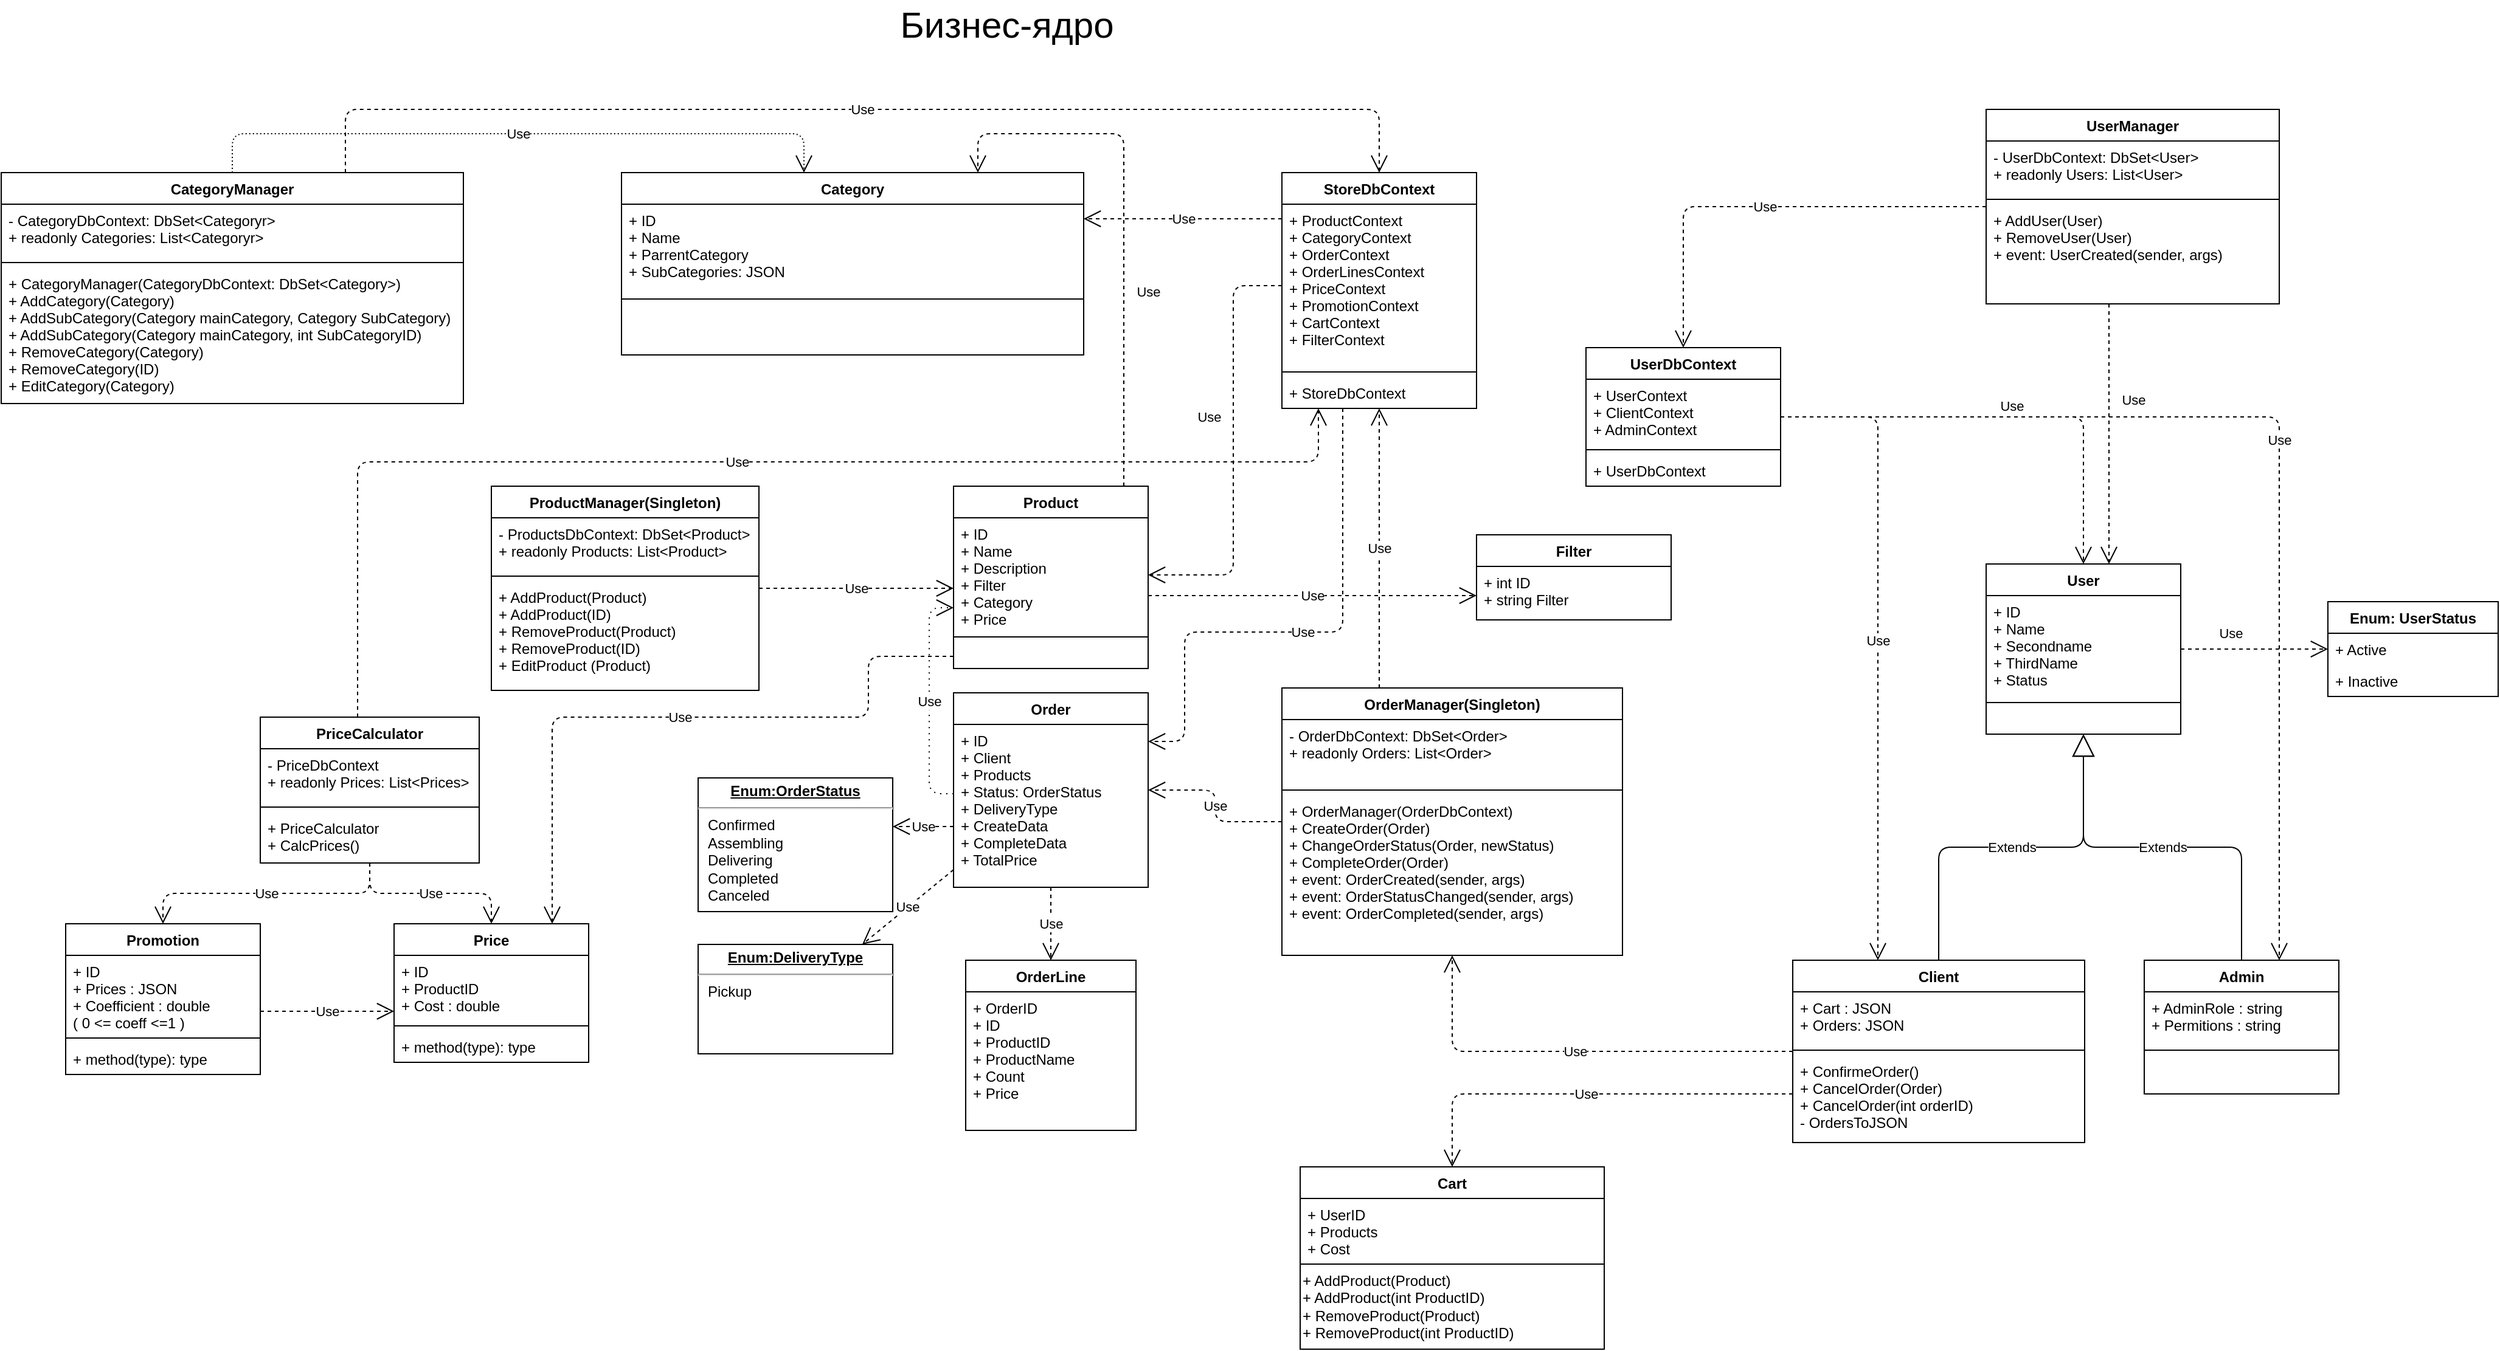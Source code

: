 <mxfile version="14.2.7" type="github">
  <diagram id="ccfgcRXVULgk-GNFtkvl" name="Page-1">
    <mxGraphModel dx="2448" dy="795" grid="1" gridSize="10" guides="1" tooltips="1" connect="1" arrows="1" fold="1" page="1" pageScale="1" pageWidth="827" pageHeight="1169" math="0" shadow="0">
      <root>
        <mxCell id="0" />
        <mxCell id="1" parent="0" />
        <mxCell id="kHuiuL-wWrQqQt3O9cBC-5" value="Enum: UserStatus" style="swimlane;fontStyle=1;childLayout=stackLayout;horizontal=1;startSize=26;fillColor=none;horizontalStack=0;resizeParent=1;resizeParentMax=0;resizeLast=0;collapsible=1;marginBottom=0;" parent="1" vertex="1">
          <mxGeometry x="1500" y="535" width="140" height="78" as="geometry" />
        </mxCell>
        <mxCell id="kHuiuL-wWrQqQt3O9cBC-6" value="+ Active" style="text;strokeColor=none;fillColor=none;align=left;verticalAlign=top;spacingLeft=4;spacingRight=4;overflow=hidden;rotatable=0;points=[[0,0.5],[1,0.5]];portConstraint=eastwest;" parent="kHuiuL-wWrQqQt3O9cBC-5" vertex="1">
          <mxGeometry y="26" width="140" height="26" as="geometry" />
        </mxCell>
        <mxCell id="kHuiuL-wWrQqQt3O9cBC-7" value="+ Inactive" style="text;strokeColor=none;fillColor=none;align=left;verticalAlign=top;spacingLeft=4;spacingRight=4;overflow=hidden;rotatable=0;points=[[0,0.5],[1,0.5]];portConstraint=eastwest;" parent="kHuiuL-wWrQqQt3O9cBC-5" vertex="1">
          <mxGeometry y="52" width="140" height="26" as="geometry" />
        </mxCell>
        <mxCell id="t8-AK38QEtl_F5lhsWh6-1" value="Product" style="swimlane;fontStyle=1;align=center;verticalAlign=top;childLayout=stackLayout;horizontal=1;startSize=26;horizontalStack=0;resizeParent=1;resizeParentMax=0;resizeLast=0;collapsible=1;marginBottom=0;" parent="1" vertex="1">
          <mxGeometry x="370" y="440" width="160" height="150" as="geometry" />
        </mxCell>
        <mxCell id="t8-AK38QEtl_F5lhsWh6-2" value="+ ID&#xa;+ Name&#xa;+ Description&#xa;+ Filter&#xa;+ Category&#xa;+ Price" style="text;strokeColor=none;fillColor=none;align=left;verticalAlign=top;spacingLeft=4;spacingRight=4;overflow=hidden;rotatable=0;points=[[0,0.5],[1,0.5]];portConstraint=eastwest;" parent="t8-AK38QEtl_F5lhsWh6-1" vertex="1">
          <mxGeometry y="26" width="160" height="94" as="geometry" />
        </mxCell>
        <mxCell id="t8-AK38QEtl_F5lhsWh6-3" value="" style="line;strokeWidth=1;fillColor=none;align=left;verticalAlign=middle;spacingTop=-1;spacingLeft=3;spacingRight=3;rotatable=0;labelPosition=right;points=[];portConstraint=eastwest;" parent="t8-AK38QEtl_F5lhsWh6-1" vertex="1">
          <mxGeometry y="120" width="160" height="8" as="geometry" />
        </mxCell>
        <mxCell id="t8-AK38QEtl_F5lhsWh6-4" value=" " style="text;strokeColor=none;fillColor=none;align=left;verticalAlign=top;spacingLeft=4;spacingRight=4;overflow=hidden;rotatable=0;points=[[0,0.5],[1,0.5]];portConstraint=eastwest;" parent="t8-AK38QEtl_F5lhsWh6-1" vertex="1">
          <mxGeometry y="128" width="160" height="22" as="geometry" />
        </mxCell>
        <mxCell id="xCEp696OU6FZXGWBjgtu-13" value="Category" style="swimlane;fontStyle=1;align=center;verticalAlign=top;childLayout=stackLayout;horizontal=1;startSize=26;horizontalStack=0;resizeParent=1;resizeParentMax=0;resizeLast=0;collapsible=1;marginBottom=0;" parent="1" vertex="1">
          <mxGeometry x="97" y="182" width="380" height="150" as="geometry" />
        </mxCell>
        <mxCell id="xCEp696OU6FZXGWBjgtu-14" value="+ ID&#xa;+ Name&#xa;+ ParrentCategory&#xa;+ SubCategories: JSON" style="text;strokeColor=none;fillColor=none;align=left;verticalAlign=top;spacingLeft=4;spacingRight=4;overflow=hidden;rotatable=0;points=[[0,0.5],[1,0.5]];portConstraint=eastwest;" parent="xCEp696OU6FZXGWBjgtu-13" vertex="1">
          <mxGeometry y="26" width="380" height="74" as="geometry" />
        </mxCell>
        <mxCell id="xCEp696OU6FZXGWBjgtu-15" value="" style="line;strokeWidth=1;fillColor=none;align=left;verticalAlign=middle;spacingTop=-1;spacingLeft=3;spacingRight=3;rotatable=0;labelPosition=right;points=[];portConstraint=eastwest;" parent="xCEp696OU6FZXGWBjgtu-13" vertex="1">
          <mxGeometry y="100" width="380" height="8" as="geometry" />
        </mxCell>
        <mxCell id="xCEp696OU6FZXGWBjgtu-16" value=" " style="text;strokeColor=none;fillColor=none;align=left;verticalAlign=top;spacingLeft=4;spacingRight=4;overflow=hidden;rotatable=0;points=[[0,0.5],[1,0.5]];portConstraint=eastwest;" parent="xCEp696OU6FZXGWBjgtu-13" vertex="1">
          <mxGeometry y="108" width="380" height="42" as="geometry" />
        </mxCell>
        <mxCell id="Ko4EwIO6dEaTH60689tN-1" value="StoreDbContext" style="swimlane;fontStyle=1;align=center;verticalAlign=top;childLayout=stackLayout;horizontal=1;startSize=26;horizontalStack=0;resizeParent=1;resizeParentMax=0;resizeLast=0;collapsible=1;marginBottom=0;" parent="1" vertex="1">
          <mxGeometry x="640" y="182" width="160" height="194" as="geometry" />
        </mxCell>
        <mxCell id="Ko4EwIO6dEaTH60689tN-2" value="+ ProductContext&#xa;+ CategoryContext&#xa;+ OrderContext&#xa;+ OrderLinesContext&#xa;+ PriceContext&#xa;+ PromotionContext&#xa;+ CartContext&#xa;+ FilterContext" style="text;strokeColor=none;fillColor=none;align=left;verticalAlign=top;spacingLeft=4;spacingRight=4;overflow=hidden;rotatable=0;points=[[0,0.5],[1,0.5]];portConstraint=eastwest;" parent="Ko4EwIO6dEaTH60689tN-1" vertex="1">
          <mxGeometry y="26" width="160" height="134" as="geometry" />
        </mxCell>
        <mxCell id="Ko4EwIO6dEaTH60689tN-3" value="" style="line;strokeWidth=1;fillColor=none;align=left;verticalAlign=middle;spacingTop=-1;spacingLeft=3;spacingRight=3;rotatable=0;labelPosition=right;points=[];portConstraint=eastwest;" parent="Ko4EwIO6dEaTH60689tN-1" vertex="1">
          <mxGeometry y="160" width="160" height="8" as="geometry" />
        </mxCell>
        <mxCell id="Ko4EwIO6dEaTH60689tN-4" value="+ StoreDbContext" style="text;strokeColor=none;fillColor=none;align=left;verticalAlign=top;spacingLeft=4;spacingRight=4;overflow=hidden;rotatable=0;points=[[0,0.5],[1,0.5]];portConstraint=eastwest;" parent="Ko4EwIO6dEaTH60689tN-1" vertex="1">
          <mxGeometry y="168" width="160" height="26" as="geometry" />
        </mxCell>
        <mxCell id="Ko4EwIO6dEaTH60689tN-9" value="User" style="swimlane;fontStyle=1;align=center;verticalAlign=top;childLayout=stackLayout;horizontal=1;startSize=26;horizontalStack=0;resizeParent=1;resizeParentMax=0;resizeLast=0;collapsible=1;marginBottom=0;" parent="1" vertex="1">
          <mxGeometry x="1219" y="504" width="160" height="140" as="geometry" />
        </mxCell>
        <mxCell id="Ko4EwIO6dEaTH60689tN-10" value="+ ID&#xa;+ Name&#xa;+ Secondname&#xa;+ ThirdName&#xa;+ Status" style="text;strokeColor=none;fillColor=none;align=left;verticalAlign=top;spacingLeft=4;spacingRight=4;overflow=hidden;rotatable=0;points=[[0,0.5],[1,0.5]];portConstraint=eastwest;" parent="Ko4EwIO6dEaTH60689tN-9" vertex="1">
          <mxGeometry y="26" width="160" height="84" as="geometry" />
        </mxCell>
        <mxCell id="Ko4EwIO6dEaTH60689tN-11" value="" style="line;strokeWidth=1;fillColor=none;align=left;verticalAlign=middle;spacingTop=-1;spacingLeft=3;spacingRight=3;rotatable=0;labelPosition=right;points=[];portConstraint=eastwest;" parent="Ko4EwIO6dEaTH60689tN-9" vertex="1">
          <mxGeometry y="110" width="160" height="8" as="geometry" />
        </mxCell>
        <mxCell id="Ko4EwIO6dEaTH60689tN-12" value=" " style="text;strokeColor=none;fillColor=none;align=left;verticalAlign=top;spacingLeft=4;spacingRight=4;overflow=hidden;rotatable=0;points=[[0,0.5],[1,0.5]];portConstraint=eastwest;" parent="Ko4EwIO6dEaTH60689tN-9" vertex="1">
          <mxGeometry y="118" width="160" height="22" as="geometry" />
        </mxCell>
        <mxCell id="Ko4EwIO6dEaTH60689tN-13" value="Client" style="swimlane;fontStyle=1;align=center;verticalAlign=top;childLayout=stackLayout;horizontal=1;startSize=26;horizontalStack=0;resizeParent=1;resizeParentMax=0;resizeLast=0;collapsible=1;marginBottom=0;" parent="1" vertex="1">
          <mxGeometry x="1060" y="830" width="240" height="150" as="geometry" />
        </mxCell>
        <mxCell id="Ko4EwIO6dEaTH60689tN-14" value="+ Cart : JSON&#xa;+ Orders: JSON" style="text;strokeColor=none;fillColor=none;align=left;verticalAlign=top;spacingLeft=4;spacingRight=4;overflow=hidden;rotatable=0;points=[[0,0.5],[1,0.5]];portConstraint=eastwest;" parent="Ko4EwIO6dEaTH60689tN-13" vertex="1">
          <mxGeometry y="26" width="240" height="44" as="geometry" />
        </mxCell>
        <mxCell id="Ko4EwIO6dEaTH60689tN-15" value="" style="line;strokeWidth=1;fillColor=none;align=left;verticalAlign=middle;spacingTop=-1;spacingLeft=3;spacingRight=3;rotatable=0;labelPosition=right;points=[];portConstraint=eastwest;" parent="Ko4EwIO6dEaTH60689tN-13" vertex="1">
          <mxGeometry y="70" width="240" height="8" as="geometry" />
        </mxCell>
        <mxCell id="Ko4EwIO6dEaTH60689tN-16" value="+ ConfirmeOrder()&#xa;+ CancelOrder(Order)&#xa;+ CancelOrder(int orderID)&#xa;- OrdersToJSON" style="text;strokeColor=none;fillColor=none;align=left;verticalAlign=top;spacingLeft=4;spacingRight=4;overflow=hidden;rotatable=0;points=[[0,0.5],[1,0.5]];portConstraint=eastwest;" parent="Ko4EwIO6dEaTH60689tN-13" vertex="1">
          <mxGeometry y="78" width="240" height="72" as="geometry" />
        </mxCell>
        <mxCell id="Ko4EwIO6dEaTH60689tN-17" value="Admin" style="swimlane;fontStyle=1;align=center;verticalAlign=top;childLayout=stackLayout;horizontal=1;startSize=26;horizontalStack=0;resizeParent=1;resizeParentMax=0;resizeLast=0;collapsible=1;marginBottom=0;" parent="1" vertex="1">
          <mxGeometry x="1349" y="830" width="160" height="110" as="geometry" />
        </mxCell>
        <mxCell id="Ko4EwIO6dEaTH60689tN-18" value="+ AdminRole : string&#xa;+ Permitions : string" style="text;strokeColor=none;fillColor=none;align=left;verticalAlign=top;spacingLeft=4;spacingRight=4;overflow=hidden;rotatable=0;points=[[0,0.5],[1,0.5]];portConstraint=eastwest;" parent="Ko4EwIO6dEaTH60689tN-17" vertex="1">
          <mxGeometry y="26" width="160" height="44" as="geometry" />
        </mxCell>
        <mxCell id="Ko4EwIO6dEaTH60689tN-19" value="" style="line;strokeWidth=1;fillColor=none;align=left;verticalAlign=middle;spacingTop=-1;spacingLeft=3;spacingRight=3;rotatable=0;labelPosition=right;points=[];portConstraint=eastwest;" parent="Ko4EwIO6dEaTH60689tN-17" vertex="1">
          <mxGeometry y="70" width="160" height="8" as="geometry" />
        </mxCell>
        <mxCell id="Ko4EwIO6dEaTH60689tN-20" value=" " style="text;strokeColor=none;fillColor=none;align=left;verticalAlign=top;spacingLeft=4;spacingRight=4;overflow=hidden;rotatable=0;points=[[0,0.5],[1,0.5]];portConstraint=eastwest;" parent="Ko4EwIO6dEaTH60689tN-17" vertex="1">
          <mxGeometry y="78" width="160" height="32" as="geometry" />
        </mxCell>
        <mxCell id="Ko4EwIO6dEaTH60689tN-21" value="Extends" style="endArrow=block;endSize=16;endFill=0;html=1;edgeStyle=orthogonalEdgeStyle;" parent="1" source="Ko4EwIO6dEaTH60689tN-13" target="Ko4EwIO6dEaTH60689tN-9" edge="1">
          <mxGeometry width="160" relative="1" as="geometry">
            <mxPoint x="819" y="797" as="sourcePoint" />
            <mxPoint x="1299" y="687" as="targetPoint" />
          </mxGeometry>
        </mxCell>
        <mxCell id="Ko4EwIO6dEaTH60689tN-22" value="Extends" style="endArrow=block;endSize=16;endFill=0;html=1;edgeStyle=orthogonalEdgeStyle;" parent="1" source="Ko4EwIO6dEaTH60689tN-17" target="Ko4EwIO6dEaTH60689tN-9" edge="1">
          <mxGeometry width="160" relative="1" as="geometry">
            <mxPoint x="1339" y="687" as="sourcePoint" />
            <mxPoint x="1499" y="687" as="targetPoint" />
          </mxGeometry>
        </mxCell>
        <mxCell id="Ko4EwIO6dEaTH60689tN-31" value="Order" style="swimlane;fontStyle=1;align=center;verticalAlign=top;childLayout=stackLayout;horizontal=1;startSize=26;horizontalStack=0;resizeParent=1;resizeParentMax=0;resizeLast=0;collapsible=1;marginBottom=0;" parent="1" vertex="1">
          <mxGeometry x="370" y="610" width="160" height="160" as="geometry" />
        </mxCell>
        <mxCell id="Ko4EwIO6dEaTH60689tN-32" value="+ ID&#xa;+ Client&#xa;+ Products&#xa;+ Status: OrderStatus&#xa;+ DeliveryType&#xa;+ CreateData&#xa;+ CompleteData&#xa;+ TotalPrice" style="text;strokeColor=none;fillColor=none;align=left;verticalAlign=top;spacingLeft=4;spacingRight=4;overflow=hidden;rotatable=0;points=[[0,0.5],[1,0.5]];portConstraint=eastwest;" parent="Ko4EwIO6dEaTH60689tN-31" vertex="1">
          <mxGeometry y="26" width="160" height="134" as="geometry" />
        </mxCell>
        <mxCell id="5tQaKlca7w6gPAvnw7rY-1" value="&lt;p style=&quot;margin: 0px ; margin-top: 4px ; text-align: center ; text-decoration: underline&quot;&gt;&lt;b&gt;Enum:OrderStatus&lt;/b&gt;&lt;/p&gt;&lt;hr&gt;&lt;p style=&quot;margin: 0px ; margin-left: 8px&quot;&gt;Confirmed&lt;br&gt;Assembling&lt;/p&gt;&lt;p style=&quot;margin: 0px ; margin-left: 8px&quot;&gt;Delivering&lt;/p&gt;&lt;p style=&quot;margin: 0px ; margin-left: 8px&quot;&gt;Completed&lt;/p&gt;&lt;p style=&quot;margin: 0px ; margin-left: 8px&quot;&gt;Canceled&lt;/p&gt;" style="verticalAlign=top;align=left;overflow=fill;fontSize=12;fontFamily=Helvetica;html=1;" parent="1" vertex="1">
          <mxGeometry x="160" y="680" width="160" height="110" as="geometry" />
        </mxCell>
        <mxCell id="5tQaKlca7w6gPAvnw7rY-4" value="OrderManager(Singleton)" style="swimlane;fontStyle=1;align=center;verticalAlign=top;childLayout=stackLayout;horizontal=1;startSize=26;horizontalStack=0;resizeParent=1;resizeParentMax=0;resizeLast=0;collapsible=1;marginBottom=0;" parent="1" vertex="1">
          <mxGeometry x="640" y="606" width="280" height="220" as="geometry" />
        </mxCell>
        <mxCell id="5tQaKlca7w6gPAvnw7rY-5" value="- OrderDbContext: DbSet&lt;Order&gt;&#xa;+ readonly Orders: List&lt;Order&gt;" style="text;strokeColor=none;fillColor=none;align=left;verticalAlign=top;spacingLeft=4;spacingRight=4;overflow=hidden;rotatable=0;points=[[0,0.5],[1,0.5]];portConstraint=eastwest;" parent="5tQaKlca7w6gPAvnw7rY-4" vertex="1">
          <mxGeometry y="26" width="280" height="54" as="geometry" />
        </mxCell>
        <mxCell id="5tQaKlca7w6gPAvnw7rY-6" value="" style="line;strokeWidth=1;fillColor=none;align=left;verticalAlign=middle;spacingTop=-1;spacingLeft=3;spacingRight=3;rotatable=0;labelPosition=right;points=[];portConstraint=eastwest;" parent="5tQaKlca7w6gPAvnw7rY-4" vertex="1">
          <mxGeometry y="80" width="280" height="8" as="geometry" />
        </mxCell>
        <mxCell id="5tQaKlca7w6gPAvnw7rY-7" value="+ OrderManager(OrderDbContext)&#xa;+ CreateOrder(Order)&#xa;+ ChangeOrderStatus(Order, newStatus)&#xa;+ CompleteOrder(Order)&#xa;+ event: OrderCreated(sender, args)&#xa;+ event: OrderStatusChanged(sender, args)&#xa;+ event: OrderCompleted(sender, args) " style="text;strokeColor=none;fillColor=none;align=left;verticalAlign=top;spacingLeft=4;spacingRight=4;overflow=hidden;rotatable=0;points=[[0,0.5],[1,0.5]];portConstraint=eastwest;" parent="5tQaKlca7w6gPAvnw7rY-4" vertex="1">
          <mxGeometry y="88" width="280" height="132" as="geometry" />
        </mxCell>
        <mxCell id="5tQaKlca7w6gPAvnw7rY-8" value="Use" style="endArrow=open;endSize=12;dashed=1;html=1;edgeStyle=orthogonalEdgeStyle;" parent="1" source="Ko4EwIO6dEaTH60689tN-31" target="5tQaKlca7w6gPAvnw7rY-1" edge="1">
          <mxGeometry width="160" relative="1" as="geometry">
            <mxPoint x="220" y="830" as="sourcePoint" />
            <mxPoint x="380" y="830" as="targetPoint" />
            <Array as="points">
              <mxPoint x="360" y="720" />
              <mxPoint x="360" y="720" />
            </Array>
          </mxGeometry>
        </mxCell>
        <mxCell id="5tQaKlca7w6gPAvnw7rY-9" value="Use" style="endArrow=open;endSize=12;dashed=1;html=1;exitX=0;exitY=0.5;exitDx=0;exitDy=0;edgeStyle=orthogonalEdgeStyle;" parent="1" source="Ko4EwIO6dEaTH60689tN-2" target="t8-AK38QEtl_F5lhsWh6-1" edge="1">
          <mxGeometry x="-0.149" y="-20" width="160" relative="1" as="geometry">
            <mxPoint x="800" y="430" as="sourcePoint" />
            <mxPoint x="640" y="430" as="targetPoint" />
            <Array as="points">
              <mxPoint x="600" y="275" />
              <mxPoint x="600" y="513" />
            </Array>
            <mxPoint as="offset" />
          </mxGeometry>
        </mxCell>
        <mxCell id="5tQaKlca7w6gPAvnw7rY-10" value="Use" style="endArrow=open;endSize=12;dashed=1;html=1;edgeStyle=orthogonalEdgeStyle;" parent="1" source="Ko4EwIO6dEaTH60689tN-1" target="xCEp696OU6FZXGWBjgtu-13" edge="1">
          <mxGeometry width="160" relative="1" as="geometry">
            <mxPoint x="700" y="230" as="sourcePoint" />
            <mxPoint x="540" y="230" as="targetPoint" />
            <Array as="points">
              <mxPoint x="600" y="220" />
              <mxPoint x="600" y="220" />
            </Array>
          </mxGeometry>
        </mxCell>
        <mxCell id="5tQaKlca7w6gPAvnw7rY-13" value="Use" style="endArrow=open;endSize=12;dashed=1;html=1;edgeStyle=orthogonalEdgeStyle;dashPattern=1 4;" parent="1" source="Ko4EwIO6dEaTH60689tN-31" target="t8-AK38QEtl_F5lhsWh6-1" edge="1">
          <mxGeometry width="160" relative="1" as="geometry">
            <mxPoint x="190" y="560" as="sourcePoint" />
            <mxPoint x="350" y="560" as="targetPoint" />
            <Array as="points">
              <mxPoint x="350" y="693" />
              <mxPoint x="350" y="540" />
            </Array>
          </mxGeometry>
        </mxCell>
        <mxCell id="5tQaKlca7w6gPAvnw7rY-14" value="Use" style="endArrow=open;endSize=12;dashed=1;html=1;edgeStyle=orthogonalEdgeStyle;" parent="1" source="t8-AK38QEtl_F5lhsWh6-1" target="xCEp696OU6FZXGWBjgtu-13" edge="1">
          <mxGeometry x="-0.276" y="-20" width="160" relative="1" as="geometry">
            <mxPoint x="200" y="280" as="sourcePoint" />
            <mxPoint x="360" y="280" as="targetPoint" />
            <Array as="points">
              <mxPoint x="510" y="150" />
              <mxPoint x="390" y="150" />
            </Array>
            <mxPoint as="offset" />
          </mxGeometry>
        </mxCell>
        <mxCell id="5tQaKlca7w6gPAvnw7rY-19" value="CategoryManager" style="swimlane;fontStyle=1;align=center;verticalAlign=top;childLayout=stackLayout;horizontal=1;startSize=26;horizontalStack=0;resizeParent=1;resizeParentMax=0;resizeLast=0;collapsible=1;marginBottom=0;" parent="1" vertex="1">
          <mxGeometry x="-413" y="182" width="380" height="190" as="geometry" />
        </mxCell>
        <mxCell id="5tQaKlca7w6gPAvnw7rY-20" value="- CategoryDbContext: DbSet&lt;Categoryr&gt;&#xa;+ readonly Categories: List&lt;Categoryr&gt;" style="text;strokeColor=none;fillColor=none;align=left;verticalAlign=top;spacingLeft=4;spacingRight=4;overflow=hidden;rotatable=0;points=[[0,0.5],[1,0.5]];portConstraint=eastwest;" parent="5tQaKlca7w6gPAvnw7rY-19" vertex="1">
          <mxGeometry y="26" width="380" height="44" as="geometry" />
        </mxCell>
        <mxCell id="5tQaKlca7w6gPAvnw7rY-21" value="" style="line;strokeWidth=1;fillColor=none;align=left;verticalAlign=middle;spacingTop=-1;spacingLeft=3;spacingRight=3;rotatable=0;labelPosition=right;points=[];portConstraint=eastwest;" parent="5tQaKlca7w6gPAvnw7rY-19" vertex="1">
          <mxGeometry y="70" width="380" height="8" as="geometry" />
        </mxCell>
        <mxCell id="5tQaKlca7w6gPAvnw7rY-22" value="+ CategoryManager(CategoryDbContext: DbSet&lt;Category&gt;)&#xa;+ AddCategory(Category)&#xa;+ AddSubCategory(Category mainCategory, Category SubCategory)&#xa;+ AddSubCategory(Category mainCategory, int SubCategoryID)&#xa;+ RemoveCategory(Category)&#xa;+ RemoveCategory(ID)&#xa;+ EditCategory(Category)" style="text;strokeColor=none;fillColor=none;align=left;verticalAlign=top;spacingLeft=4;spacingRight=4;overflow=hidden;rotatable=0;points=[[0,0.5],[1,0.5]];portConstraint=eastwest;" parent="5tQaKlca7w6gPAvnw7rY-19" vertex="1">
          <mxGeometry y="78" width="380" height="112" as="geometry" />
        </mxCell>
        <mxCell id="5tQaKlca7w6gPAvnw7rY-23" value="Use" style="endArrow=open;endSize=12;dashed=1;html=1;edgeStyle=orthogonalEdgeStyle;dashPattern=1 2;" parent="1" source="5tQaKlca7w6gPAvnw7rY-19" target="xCEp696OU6FZXGWBjgtu-13" edge="1">
          <mxGeometry width="160" relative="1" as="geometry">
            <mxPoint x="-63" y="390" as="sourcePoint" />
            <mxPoint x="97" y="390" as="targetPoint" />
            <Array as="points">
              <mxPoint x="-223" y="150" />
              <mxPoint x="247" y="150" />
            </Array>
          </mxGeometry>
        </mxCell>
        <mxCell id="di18Ko3ceT_mm56ivmTr-1" value="Use" style="endArrow=open;endSize=12;dashed=1;html=1;edgeStyle=orthogonalEdgeStyle;" parent="1" source="5tQaKlca7w6gPAvnw7rY-19" target="Ko4EwIO6dEaTH60689tN-1" edge="1">
          <mxGeometry width="160" relative="1" as="geometry">
            <mxPoint x="70" y="150" as="sourcePoint" />
            <mxPoint x="230" y="150" as="targetPoint" />
            <Array as="points">
              <mxPoint x="-130" y="130" />
              <mxPoint x="720" y="130" />
            </Array>
          </mxGeometry>
        </mxCell>
        <mxCell id="di18Ko3ceT_mm56ivmTr-2" value="Use" style="endArrow=open;endSize=12;dashed=1;html=1;edgeStyle=orthogonalEdgeStyle;" parent="1" source="5tQaKlca7w6gPAvnw7rY-4" target="Ko4EwIO6dEaTH60689tN-1" edge="1">
          <mxGeometry width="160" relative="1" as="geometry">
            <mxPoint x="700" y="450" as="sourcePoint" />
            <mxPoint x="860" y="450" as="targetPoint" />
            <Array as="points">
              <mxPoint x="720" y="460" />
              <mxPoint x="720" y="460" />
            </Array>
          </mxGeometry>
        </mxCell>
        <mxCell id="di18Ko3ceT_mm56ivmTr-4" value="UserDbContext" style="swimlane;fontStyle=1;align=center;verticalAlign=top;childLayout=stackLayout;horizontal=1;startSize=26;horizontalStack=0;resizeParent=1;resizeParentMax=0;resizeLast=0;collapsible=1;marginBottom=0;" parent="1" vertex="1">
          <mxGeometry x="890" y="326" width="160" height="114" as="geometry" />
        </mxCell>
        <mxCell id="di18Ko3ceT_mm56ivmTr-5" value="+ UserContext&#xa;+ ClientContext&#xa;+ AdminContext" style="text;strokeColor=none;fillColor=none;align=left;verticalAlign=top;spacingLeft=4;spacingRight=4;overflow=hidden;rotatable=0;points=[[0,0.5],[1,0.5]];portConstraint=eastwest;" parent="di18Ko3ceT_mm56ivmTr-4" vertex="1">
          <mxGeometry y="26" width="160" height="54" as="geometry" />
        </mxCell>
        <mxCell id="di18Ko3ceT_mm56ivmTr-6" value="" style="line;strokeWidth=1;fillColor=none;align=left;verticalAlign=middle;spacingTop=-1;spacingLeft=3;spacingRight=3;rotatable=0;labelPosition=right;points=[];portConstraint=eastwest;" parent="di18Ko3ceT_mm56ivmTr-4" vertex="1">
          <mxGeometry y="80" width="160" height="8" as="geometry" />
        </mxCell>
        <mxCell id="di18Ko3ceT_mm56ivmTr-7" value="+ UserDbContext" style="text;strokeColor=none;fillColor=none;align=left;verticalAlign=top;spacingLeft=4;spacingRight=4;overflow=hidden;rotatable=0;points=[[0,0.5],[1,0.5]];portConstraint=eastwest;" parent="di18Ko3ceT_mm56ivmTr-4" vertex="1">
          <mxGeometry y="88" width="160" height="26" as="geometry" />
        </mxCell>
        <mxCell id="di18Ko3ceT_mm56ivmTr-8" value="Use" style="endArrow=open;endSize=12;dashed=1;html=1;edgeStyle=orthogonalEdgeStyle;" parent="1" source="di18Ko3ceT_mm56ivmTr-4" target="Ko4EwIO6dEaTH60689tN-9" edge="1">
          <mxGeometry x="0.027" y="9" width="160" relative="1" as="geometry">
            <mxPoint x="1140" y="364" as="sourcePoint" />
            <mxPoint x="1300" y="364" as="targetPoint" />
            <mxPoint as="offset" />
          </mxGeometry>
        </mxCell>
        <mxCell id="di18Ko3ceT_mm56ivmTr-9" value="Use" style="endArrow=open;endSize=12;dashed=1;html=1;edgeStyle=orthogonalEdgeStyle;" parent="1" source="di18Ko3ceT_mm56ivmTr-4" target="Ko4EwIO6dEaTH60689tN-13" edge="1">
          <mxGeometry width="160" relative="1" as="geometry">
            <mxPoint x="1090" y="314" as="sourcePoint" />
            <mxPoint x="1250" y="314" as="targetPoint" />
            <Array as="points">
              <mxPoint x="1130" y="383" />
            </Array>
          </mxGeometry>
        </mxCell>
        <mxCell id="di18Ko3ceT_mm56ivmTr-10" value="Use" style="endArrow=open;endSize=12;dashed=1;html=1;edgeStyle=orthogonalEdgeStyle;" parent="1" source="di18Ko3ceT_mm56ivmTr-4" target="Ko4EwIO6dEaTH60689tN-17" edge="1">
          <mxGeometry width="160" relative="1" as="geometry">
            <mxPoint x="1220" y="314" as="sourcePoint" />
            <mxPoint x="1380" y="314" as="targetPoint" />
            <Array as="points">
              <mxPoint x="1460" y="383" />
            </Array>
          </mxGeometry>
        </mxCell>
        <mxCell id="iYX8lyc7WyCDEi4z0gU_-3" value="Price" style="swimlane;fontStyle=1;align=center;verticalAlign=top;childLayout=stackLayout;horizontal=1;startSize=26;horizontalStack=0;resizeParent=1;resizeParentMax=0;resizeLast=0;collapsible=1;marginBottom=0;" parent="1" vertex="1">
          <mxGeometry x="-90" y="800" width="160" height="114" as="geometry" />
        </mxCell>
        <mxCell id="iYX8lyc7WyCDEi4z0gU_-4" value="+ ID&#xa;+ ProductID&#xa;+ Cost : double" style="text;strokeColor=none;fillColor=none;align=left;verticalAlign=top;spacingLeft=4;spacingRight=4;overflow=hidden;rotatable=0;points=[[0,0.5],[1,0.5]];portConstraint=eastwest;" parent="iYX8lyc7WyCDEi4z0gU_-3" vertex="1">
          <mxGeometry y="26" width="160" height="54" as="geometry" />
        </mxCell>
        <mxCell id="iYX8lyc7WyCDEi4z0gU_-5" value="" style="line;strokeWidth=1;fillColor=none;align=left;verticalAlign=middle;spacingTop=-1;spacingLeft=3;spacingRight=3;rotatable=0;labelPosition=right;points=[];portConstraint=eastwest;" parent="iYX8lyc7WyCDEi4z0gU_-3" vertex="1">
          <mxGeometry y="80" width="160" height="8" as="geometry" />
        </mxCell>
        <mxCell id="iYX8lyc7WyCDEi4z0gU_-6" value="+ method(type): type" style="text;strokeColor=none;fillColor=none;align=left;verticalAlign=top;spacingLeft=4;spacingRight=4;overflow=hidden;rotatable=0;points=[[0,0.5],[1,0.5]];portConstraint=eastwest;" parent="iYX8lyc7WyCDEi4z0gU_-3" vertex="1">
          <mxGeometry y="88" width="160" height="26" as="geometry" />
        </mxCell>
        <mxCell id="iYX8lyc7WyCDEi4z0gU_-7" value="Promotion" style="swimlane;fontStyle=1;align=center;verticalAlign=top;childLayout=stackLayout;horizontal=1;startSize=26;horizontalStack=0;resizeParent=1;resizeParentMax=0;resizeLast=0;collapsible=1;marginBottom=0;" parent="1" vertex="1">
          <mxGeometry x="-360" y="800" width="160" height="124" as="geometry" />
        </mxCell>
        <mxCell id="iYX8lyc7WyCDEi4z0gU_-8" value="+ ID&#xa;+ Prices : JSON&#xa;+ Coefficient : double &#xa;( 0 &lt;= coeff &lt;=1 )" style="text;strokeColor=none;fillColor=none;align=left;verticalAlign=top;spacingLeft=4;spacingRight=4;overflow=hidden;rotatable=0;points=[[0,0.5],[1,0.5]];portConstraint=eastwest;" parent="iYX8lyc7WyCDEi4z0gU_-7" vertex="1">
          <mxGeometry y="26" width="160" height="64" as="geometry" />
        </mxCell>
        <mxCell id="iYX8lyc7WyCDEi4z0gU_-9" value="" style="line;strokeWidth=1;fillColor=none;align=left;verticalAlign=middle;spacingTop=-1;spacingLeft=3;spacingRight=3;rotatable=0;labelPosition=right;points=[];portConstraint=eastwest;" parent="iYX8lyc7WyCDEi4z0gU_-7" vertex="1">
          <mxGeometry y="90" width="160" height="8" as="geometry" />
        </mxCell>
        <mxCell id="iYX8lyc7WyCDEi4z0gU_-10" value="+ method(type): type" style="text;strokeColor=none;fillColor=none;align=left;verticalAlign=top;spacingLeft=4;spacingRight=4;overflow=hidden;rotatable=0;points=[[0,0.5],[1,0.5]];portConstraint=eastwest;" parent="iYX8lyc7WyCDEi4z0gU_-7" vertex="1">
          <mxGeometry y="98" width="160" height="26" as="geometry" />
        </mxCell>
        <mxCell id="iYX8lyc7WyCDEi4z0gU_-11" value="Use" style="endArrow=open;endSize=12;dashed=1;html=1;edgeStyle=orthogonalEdgeStyle;" parent="1" source="iYX8lyc7WyCDEi4z0gU_-7" target="iYX8lyc7WyCDEi4z0gU_-3" edge="1">
          <mxGeometry width="160" relative="1" as="geometry">
            <mxPoint x="-150" y="950" as="sourcePoint" />
            <mxPoint x="-170" y="690" as="targetPoint" />
            <Array as="points">
              <mxPoint x="-170" y="872" />
              <mxPoint x="-170" y="872" />
            </Array>
          </mxGeometry>
        </mxCell>
        <mxCell id="iYX8lyc7WyCDEi4z0gU_-12" value="PriceCalculator" style="swimlane;fontStyle=1;align=center;verticalAlign=top;childLayout=stackLayout;horizontal=1;startSize=26;horizontalStack=0;resizeParent=1;resizeParentMax=0;resizeLast=0;collapsible=1;marginBottom=0;" parent="1" vertex="1">
          <mxGeometry x="-200" y="630" width="180" height="120" as="geometry" />
        </mxCell>
        <mxCell id="iYX8lyc7WyCDEi4z0gU_-13" value="- PriceDbContext&#xa;+ readonly Prices: List&lt;Prices&gt;" style="text;strokeColor=none;fillColor=none;align=left;verticalAlign=top;spacingLeft=4;spacingRight=4;overflow=hidden;rotatable=0;points=[[0,0.5],[1,0.5]];portConstraint=eastwest;" parent="iYX8lyc7WyCDEi4z0gU_-12" vertex="1">
          <mxGeometry y="26" width="180" height="44" as="geometry" />
        </mxCell>
        <mxCell id="iYX8lyc7WyCDEi4z0gU_-14" value="" style="line;strokeWidth=1;fillColor=none;align=left;verticalAlign=middle;spacingTop=-1;spacingLeft=3;spacingRight=3;rotatable=0;labelPosition=right;points=[];portConstraint=eastwest;" parent="iYX8lyc7WyCDEi4z0gU_-12" vertex="1">
          <mxGeometry y="70" width="180" height="8" as="geometry" />
        </mxCell>
        <mxCell id="iYX8lyc7WyCDEi4z0gU_-15" value="+ PriceCalculator&#xa;+ CalcPrices()" style="text;strokeColor=none;fillColor=none;align=left;verticalAlign=top;spacingLeft=4;spacingRight=4;overflow=hidden;rotatable=0;points=[[0,0.5],[1,0.5]];portConstraint=eastwest;" parent="iYX8lyc7WyCDEi4z0gU_-12" vertex="1">
          <mxGeometry y="78" width="180" height="42" as="geometry" />
        </mxCell>
        <mxCell id="iYX8lyc7WyCDEi4z0gU_-16" value="Use" style="endArrow=open;endSize=12;dashed=1;html=1;edgeStyle=orthogonalEdgeStyle;" parent="1" source="iYX8lyc7WyCDEi4z0gU_-12" target="iYX8lyc7WyCDEi4z0gU_-3" edge="1">
          <mxGeometry width="160" relative="1" as="geometry">
            <mxPoint y="1020" as="sourcePoint" />
            <mxPoint x="160" y="1020" as="targetPoint" />
          </mxGeometry>
        </mxCell>
        <mxCell id="iYX8lyc7WyCDEi4z0gU_-17" value="Use" style="endArrow=open;endSize=12;dashed=1;html=1;edgeStyle=orthogonalEdgeStyle;" parent="1" source="iYX8lyc7WyCDEi4z0gU_-12" target="iYX8lyc7WyCDEi4z0gU_-7" edge="1">
          <mxGeometry width="160" relative="1" as="geometry">
            <mxPoint x="-480" y="680" as="sourcePoint" />
            <mxPoint x="-320" y="680" as="targetPoint" />
          </mxGeometry>
        </mxCell>
        <mxCell id="iYX8lyc7WyCDEi4z0gU_-18" value="Use" style="endArrow=open;endSize=12;dashed=1;html=1;edgeStyle=orthogonalEdgeStyle;" parent="1" source="iYX8lyc7WyCDEi4z0gU_-12" target="Ko4EwIO6dEaTH60689tN-1" edge="1">
          <mxGeometry width="160" relative="1" as="geometry">
            <mxPoint x="-170" y="520" as="sourcePoint" />
            <mxPoint x="-10" y="520" as="targetPoint" />
            <Array as="points">
              <mxPoint x="-120" y="420" />
              <mxPoint x="670" y="420" />
            </Array>
          </mxGeometry>
        </mxCell>
        <mxCell id="iYX8lyc7WyCDEi4z0gU_-19" value="Use" style="endArrow=open;endSize=12;dashed=1;html=1;edgeStyle=orthogonalEdgeStyle;" parent="1" source="Ko4EwIO6dEaTH60689tN-1" target="Ko4EwIO6dEaTH60689tN-31" edge="1">
          <mxGeometry width="160" relative="1" as="geometry">
            <mxPoint x="230" y="900" as="sourcePoint" />
            <mxPoint x="390" y="900" as="targetPoint" />
            <Array as="points">
              <mxPoint x="690" y="560" />
              <mxPoint x="560" y="560" />
              <mxPoint x="560" y="650" />
            </Array>
          </mxGeometry>
        </mxCell>
        <mxCell id="pEVaxvZ-yXMbJUOCeP8V-1" value="ProductManager(Singleton)" style="swimlane;fontStyle=1;align=center;verticalAlign=top;childLayout=stackLayout;horizontal=1;startSize=26;horizontalStack=0;resizeParent=1;resizeParentMax=0;resizeLast=0;collapsible=1;marginBottom=0;" parent="1" vertex="1">
          <mxGeometry x="-10" y="440" width="220" height="168" as="geometry" />
        </mxCell>
        <mxCell id="pEVaxvZ-yXMbJUOCeP8V-2" value="- ProductsDbContext: DbSet&lt;Product&gt;&#xa;+ readonly Products: List&lt;Product&gt;" style="text;strokeColor=none;fillColor=none;align=left;verticalAlign=top;spacingLeft=4;spacingRight=4;overflow=hidden;rotatable=0;points=[[0,0.5],[1,0.5]];portConstraint=eastwest;" parent="pEVaxvZ-yXMbJUOCeP8V-1" vertex="1">
          <mxGeometry y="26" width="220" height="44" as="geometry" />
        </mxCell>
        <mxCell id="pEVaxvZ-yXMbJUOCeP8V-3" value="" style="line;strokeWidth=1;fillColor=none;align=left;verticalAlign=middle;spacingTop=-1;spacingLeft=3;spacingRight=3;rotatable=0;labelPosition=right;points=[];portConstraint=eastwest;" parent="pEVaxvZ-yXMbJUOCeP8V-1" vertex="1">
          <mxGeometry y="70" width="220" height="8" as="geometry" />
        </mxCell>
        <mxCell id="pEVaxvZ-yXMbJUOCeP8V-4" value="+ AddProduct(Product)&#xa;+ AddProduct(ID)&#xa;+ RemoveProduct(Product)&#xa;+ RemoveProduct(ID)&#xa;+ EditProduct (Product)" style="text;strokeColor=none;fillColor=none;align=left;verticalAlign=top;spacingLeft=4;spacingRight=4;overflow=hidden;rotatable=0;points=[[0,0.5],[1,0.5]];portConstraint=eastwest;" parent="pEVaxvZ-yXMbJUOCeP8V-1" vertex="1">
          <mxGeometry y="78" width="220" height="90" as="geometry" />
        </mxCell>
        <mxCell id="kHuiuL-wWrQqQt3O9cBC-1" value="UserManager" style="swimlane;fontStyle=1;align=center;verticalAlign=top;childLayout=stackLayout;horizontal=1;startSize=26;horizontalStack=0;resizeParent=1;resizeParentMax=0;resizeLast=0;collapsible=1;marginBottom=0;" parent="1" vertex="1">
          <mxGeometry x="1219" y="130" width="241" height="160" as="geometry" />
        </mxCell>
        <mxCell id="kHuiuL-wWrQqQt3O9cBC-2" value="- UserDbContext: DbSet&lt;User&gt;&#xa;+ readonly Users: List&lt;User&gt;" style="text;strokeColor=none;fillColor=none;align=left;verticalAlign=top;spacingLeft=4;spacingRight=4;overflow=hidden;rotatable=0;points=[[0,0.5],[1,0.5]];portConstraint=eastwest;" parent="kHuiuL-wWrQqQt3O9cBC-1" vertex="1">
          <mxGeometry y="26" width="241" height="44" as="geometry" />
        </mxCell>
        <mxCell id="kHuiuL-wWrQqQt3O9cBC-3" value="" style="line;strokeWidth=1;fillColor=none;align=left;verticalAlign=middle;spacingTop=-1;spacingLeft=3;spacingRight=3;rotatable=0;labelPosition=right;points=[];portConstraint=eastwest;" parent="kHuiuL-wWrQqQt3O9cBC-1" vertex="1">
          <mxGeometry y="70" width="241" height="8" as="geometry" />
        </mxCell>
        <mxCell id="kHuiuL-wWrQqQt3O9cBC-4" value="+ AddUser(User)&#xa;+ RemoveUser(User)&#xa;+ event: UserCreated(sender, args)" style="text;strokeColor=none;fillColor=none;align=left;verticalAlign=top;spacingLeft=4;spacingRight=4;overflow=hidden;rotatable=0;points=[[0,0.5],[1,0.5]];portConstraint=eastwest;" parent="kHuiuL-wWrQqQt3O9cBC-1" vertex="1">
          <mxGeometry y="78" width="241" height="82" as="geometry" />
        </mxCell>
        <mxCell id="kHuiuL-wWrQqQt3O9cBC-9" value="Use" style="endArrow=open;endSize=12;dashed=1;html=1;edgeStyle=orthogonalEdgeStyle;" parent="1" source="Ko4EwIO6dEaTH60689tN-9" target="kHuiuL-wWrQqQt3O9cBC-5" edge="1">
          <mxGeometry x="-0.32" y="13" width="160" relative="1" as="geometry">
            <mxPoint x="1380" y="410" as="sourcePoint" />
            <mxPoint x="1540" y="410" as="targetPoint" />
            <mxPoint as="offset" />
          </mxGeometry>
        </mxCell>
        <mxCell id="kHuiuL-wWrQqQt3O9cBC-10" value="Use" style="endArrow=open;endSize=12;dashed=1;html=1;edgeStyle=orthogonalEdgeStyle;" parent="1" source="pEVaxvZ-yXMbJUOCeP8V-1" target="t8-AK38QEtl_F5lhsWh6-1" edge="1">
          <mxGeometry width="160" relative="1" as="geometry">
            <mxPoint x="240" y="510" as="sourcePoint" />
            <mxPoint x="400" y="510" as="targetPoint" />
            <Array as="points">
              <mxPoint x="330" y="524" />
              <mxPoint x="330" y="524" />
            </Array>
          </mxGeometry>
        </mxCell>
        <mxCell id="JqLz-VsYd0m_H78Q_k7C-1" value="Use" style="endArrow=open;endSize=12;dashed=1;html=1;edgeStyle=orthogonalEdgeStyle;" parent="1" source="kHuiuL-wWrQqQt3O9cBC-1" target="Ko4EwIO6dEaTH60689tN-9" edge="1">
          <mxGeometry x="-0.262" y="20" width="160" relative="1" as="geometry">
            <mxPoint x="1470" y="300" as="sourcePoint" />
            <mxPoint x="1630" y="300" as="targetPoint" />
            <Array as="points">
              <mxPoint x="1320" y="440" />
              <mxPoint x="1320" y="440" />
            </Array>
            <mxPoint as="offset" />
          </mxGeometry>
        </mxCell>
        <mxCell id="JqLz-VsYd0m_H78Q_k7C-2" value="Use" style="endArrow=open;endSize=12;dashed=1;html=1;edgeStyle=orthogonalEdgeStyle;" parent="1" source="kHuiuL-wWrQqQt3O9cBC-1" target="di18Ko3ceT_mm56ivmTr-4" edge="1">
          <mxGeometry width="160" relative="1" as="geometry">
            <mxPoint x="950" y="210" as="sourcePoint" />
            <mxPoint x="1110" y="210" as="targetPoint" />
          </mxGeometry>
        </mxCell>
        <mxCell id="YRAUH3RPt6XvQ9nKQuUs-1" value="OrderLine" style="swimlane;fontStyle=1;align=center;verticalAlign=top;childLayout=stackLayout;horizontal=1;startSize=26;horizontalStack=0;resizeParent=1;resizeParentMax=0;resizeLast=0;collapsible=1;marginBottom=0;" parent="1" vertex="1">
          <mxGeometry x="380" y="830" width="140" height="140" as="geometry" />
        </mxCell>
        <mxCell id="YRAUH3RPt6XvQ9nKQuUs-2" value="+ OrderID&#xa;+ ID&#xa;+ ProductID&#xa;+ ProductName&#xa;+ Count&#xa;+ Price" style="text;strokeColor=none;fillColor=none;align=left;verticalAlign=top;spacingLeft=4;spacingRight=4;overflow=hidden;rotatable=0;points=[[0,0.5],[1,0.5]];portConstraint=eastwest;" parent="YRAUH3RPt6XvQ9nKQuUs-1" vertex="1">
          <mxGeometry y="26" width="140" height="114" as="geometry" />
        </mxCell>
        <mxCell id="ZKZWCDrDq7ciYbKfjH9D-15" value="Use" style="endArrow=open;endSize=12;dashed=1;html=1;edgeStyle=orthogonalEdgeStyle;" parent="1" source="Ko4EwIO6dEaTH60689tN-31" target="YRAUH3RPt6XvQ9nKQuUs-1" edge="1">
          <mxGeometry width="160" relative="1" as="geometry">
            <mxPoint x="110" y="1000" as="sourcePoint" />
            <mxPoint x="270" y="1000" as="targetPoint" />
          </mxGeometry>
        </mxCell>
        <mxCell id="Vh9oqJ6f2i4Njqzvr1Vk-1" value="Use" style="endArrow=open;endSize=12;dashed=1;html=1;edgeStyle=orthogonalEdgeStyle;" parent="1" source="Ko4EwIO6dEaTH60689tN-13" target="5tQaKlca7w6gPAvnw7rY-4" edge="1">
          <mxGeometry width="160" relative="1" as="geometry">
            <mxPoint x="790" y="940" as="sourcePoint" />
            <mxPoint x="950" y="940" as="targetPoint" />
          </mxGeometry>
        </mxCell>
        <mxCell id="Vh9oqJ6f2i4Njqzvr1Vk-2" value="Cart" style="swimlane;fontStyle=1;align=center;verticalAlign=top;childLayout=stackLayout;horizontal=1;startSize=26;horizontalStack=0;resizeParent=1;resizeParentMax=0;resizeLast=0;collapsible=1;marginBottom=0;" parent="1" vertex="1">
          <mxGeometry x="655" y="1000" width="250" height="150" as="geometry" />
        </mxCell>
        <mxCell id="Vh9oqJ6f2i4Njqzvr1Vk-3" value="+ UserID&#xa;+ Products&#xa;+ Cost" style="text;strokeColor=none;fillColor=none;align=left;verticalAlign=top;spacingLeft=4;spacingRight=4;overflow=hidden;rotatable=0;points=[[0,0.5],[1,0.5]];portConstraint=eastwest;" parent="Vh9oqJ6f2i4Njqzvr1Vk-2" vertex="1">
          <mxGeometry y="26" width="250" height="54" as="geometry" />
        </mxCell>
        <mxCell id="6Fdib0sNdk1cYpga5JIW-1" value="&lt;span&gt;+ AddProduct(Product)&lt;/span&gt;&lt;br style=&quot;padding: 0px ; margin: 0px&quot;&gt;&lt;span&gt;+ AddProduct(int ProductID)&lt;/span&gt;&lt;br style=&quot;padding: 0px ; margin: 0px&quot;&gt;&lt;span&gt;+ RemoveProduct(Product)&lt;/span&gt;&lt;br style=&quot;padding: 0px ; margin: 0px&quot;&gt;&lt;span&gt;+ RemoveProduct(int ProductID)&lt;/span&gt;" style="rounded=0;whiteSpace=wrap;html=1;align=left;fillColor=none;" parent="Vh9oqJ6f2i4Njqzvr1Vk-2" vertex="1">
          <mxGeometry y="80" width="250" height="70" as="geometry" />
        </mxCell>
        <mxCell id="Vh9oqJ6f2i4Njqzvr1Vk-6" value="Use" style="endArrow=open;endSize=12;dashed=1;html=1;edgeStyle=orthogonalEdgeStyle;" parent="1" source="Ko4EwIO6dEaTH60689tN-13" target="Vh9oqJ6f2i4Njqzvr1Vk-2" edge="1">
          <mxGeometry width="160" relative="1" as="geometry">
            <mxPoint x="610" y="1000" as="sourcePoint" />
            <mxPoint x="770" y="1000" as="targetPoint" />
            <Array as="points">
              <mxPoint x="780" y="940" />
            </Array>
          </mxGeometry>
        </mxCell>
        <mxCell id="L8eHb1sv46eGWwmp7KBy-1" value="&lt;span style=&quot;font-size: 30px&quot;&gt;Бизнес-ядро&lt;/span&gt;" style="text;html=1;strokeColor=none;fillColor=none;align=center;verticalAlign=middle;whiteSpace=wrap;rounded=0;" parent="1" vertex="1">
          <mxGeometry x="296" y="40" width="236" height="40" as="geometry" />
        </mxCell>
        <mxCell id="dFiisjZ15V34HcWPC_Fm-1" value="Filter" style="swimlane;fontStyle=1;align=center;verticalAlign=top;childLayout=stackLayout;horizontal=1;startSize=26;horizontalStack=0;resizeParent=1;resizeParentMax=0;resizeLast=0;collapsible=1;marginBottom=0;" parent="1" vertex="1">
          <mxGeometry x="800" y="480" width="160" height="70" as="geometry" />
        </mxCell>
        <mxCell id="dFiisjZ15V34HcWPC_Fm-2" value="+ int ID&#xa;+ string Filter" style="text;strokeColor=none;fillColor=none;align=left;verticalAlign=top;spacingLeft=4;spacingRight=4;overflow=hidden;rotatable=0;points=[[0,0.5],[1,0.5]];portConstraint=eastwest;" parent="dFiisjZ15V34HcWPC_Fm-1" vertex="1">
          <mxGeometry y="26" width="160" height="44" as="geometry" />
        </mxCell>
        <mxCell id="dFiisjZ15V34HcWPC_Fm-5" value="Use" style="endArrow=open;endSize=12;dashed=1;html=1;edgeStyle=orthogonalEdgeStyle;" parent="1" source="t8-AK38QEtl_F5lhsWh6-1" target="dFiisjZ15V34HcWPC_Fm-1" edge="1">
          <mxGeometry width="160" relative="1" as="geometry">
            <mxPoint x="620" y="500" as="sourcePoint" />
            <mxPoint x="780" y="500" as="targetPoint" />
            <Array as="points">
              <mxPoint x="660" y="530" />
              <mxPoint x="660" y="530" />
            </Array>
          </mxGeometry>
        </mxCell>
        <mxCell id="dFiisjZ15V34HcWPC_Fm-6" value="Use" style="endArrow=open;endSize=12;dashed=1;html=1;edgeStyle=orthogonalEdgeStyle;" parent="1" source="5tQaKlca7w6gPAvnw7rY-4" target="Ko4EwIO6dEaTH60689tN-31" edge="1">
          <mxGeometry width="160" relative="1" as="geometry">
            <mxPoint x="540" y="810" as="sourcePoint" />
            <mxPoint x="700" y="810" as="targetPoint" />
          </mxGeometry>
        </mxCell>
        <mxCell id="dFiisjZ15V34HcWPC_Fm-7" value="Use" style="endArrow=open;endSize=12;dashed=1;html=1;edgeStyle=orthogonalEdgeStyle;" parent="1" source="t8-AK38QEtl_F5lhsWh6-1" target="iYX8lyc7WyCDEi4z0gU_-3" edge="1">
          <mxGeometry width="160" relative="1" as="geometry">
            <mxPoint x="80" y="950" as="sourcePoint" />
            <mxPoint x="240" y="950" as="targetPoint" />
            <Array as="points">
              <mxPoint x="300" y="580" />
              <mxPoint x="300" y="630" />
              <mxPoint x="40" y="630" />
            </Array>
          </mxGeometry>
        </mxCell>
        <mxCell id="6Fdib0sNdk1cYpga5JIW-2" value="&lt;p style=&quot;margin: 0px ; margin-top: 4px ; text-align: center ; text-decoration: underline&quot;&gt;&lt;b&gt;Enum:DeliveryType&lt;/b&gt;&lt;/p&gt;&lt;hr&gt;&lt;p style=&quot;margin: 0px ; margin-left: 8px&quot;&gt;Pickup&lt;/p&gt;" style="verticalAlign=top;align=left;overflow=fill;fontSize=12;fontFamily=Helvetica;html=1;fillColor=none;" parent="1" vertex="1">
          <mxGeometry x="160" y="817" width="160" height="90" as="geometry" />
        </mxCell>
        <mxCell id="ust7bYhtiC9TZb6qNTf8-1" value="Use" style="endArrow=open;endSize=12;dashed=1;html=1;" parent="1" source="Ko4EwIO6dEaTH60689tN-31" target="6Fdib0sNdk1cYpga5JIW-2" edge="1">
          <mxGeometry width="160" relative="1" as="geometry">
            <mxPoint x="210" y="940" as="sourcePoint" />
            <mxPoint x="370" y="940" as="targetPoint" />
          </mxGeometry>
        </mxCell>
      </root>
    </mxGraphModel>
  </diagram>
</mxfile>
